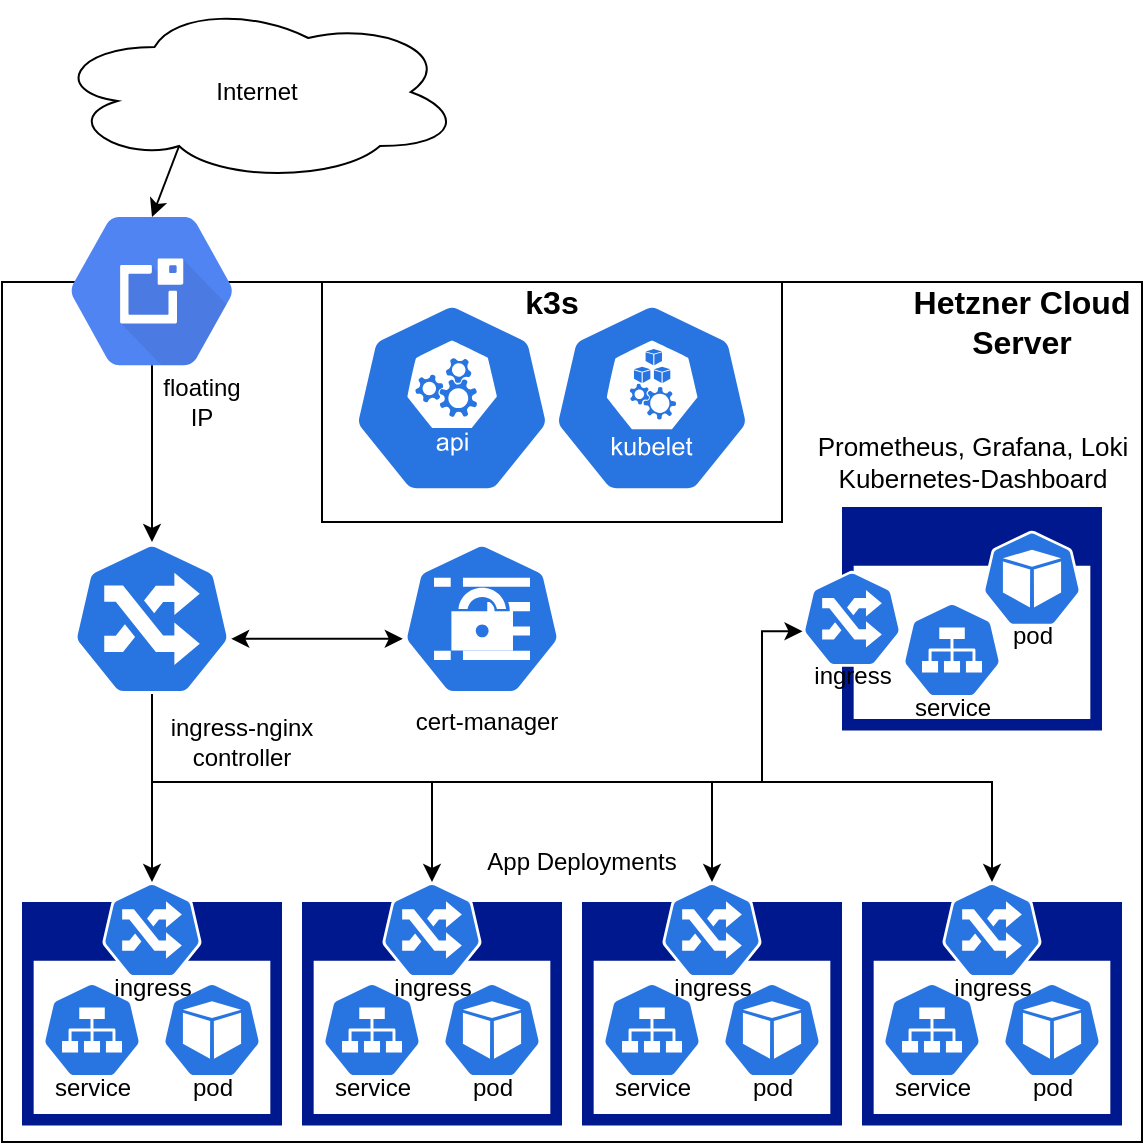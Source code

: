 <mxfile version="13.9.9" type="device"><diagram id="WI9T0HZ2pTsCkuznbFz-" name="Page-1"><mxGraphModel dx="1422" dy="840" grid="1" gridSize="10" guides="1" tooltips="1" connect="1" arrows="1" fold="1" page="1" pageScale="1" pageWidth="1169" pageHeight="827" math="0" shadow="0"><root><mxCell id="0"/><mxCell id="1" parent="0"/><mxCell id="z9gWMMGUZ1XmhspUi4hK-51" value="" style="rounded=0;whiteSpace=wrap;html=1;" vertex="1" parent="1"><mxGeometry x="310" y="270" width="570" height="430" as="geometry"/></mxCell><mxCell id="z9gWMMGUZ1XmhspUi4hK-14" value="" style="group" vertex="1" connectable="0" parent="1"><mxGeometry x="600" y="580" width="130" height="111.8" as="geometry"/></mxCell><mxCell id="z9gWMMGUZ1XmhspUi4hK-9" value="" style="aspect=fixed;pointerEvents=1;shadow=0;dashed=0;html=1;strokeColor=none;labelPosition=center;verticalLabelPosition=bottom;verticalAlign=top;align=center;fillColor=#00188D;shape=mxgraph.mscae.enterprise.application_blank" vertex="1" parent="z9gWMMGUZ1XmhspUi4hK-14"><mxGeometry width="130" height="111.8" as="geometry"/></mxCell><mxCell id="z9gWMMGUZ1XmhspUi4hK-10" value="&lt;br&gt;&lt;br&gt;&lt;br&gt;&lt;br&gt;pod" style="html=1;dashed=0;whitespace=wrap;fillColor=#2875E2;strokeColor=#ffffff;points=[[0.005,0.63,0],[0.1,0.2,0],[0.9,0.2,0],[0.5,0,0],[0.995,0.63,0],[0.72,0.99,0],[0.5,1,0],[0.28,0.99,0]];shape=mxgraph.kubernetes.icon;prIcon=pod" vertex="1" parent="z9gWMMGUZ1XmhspUi4hK-14"><mxGeometry x="70" y="40" width="50" height="48" as="geometry"/></mxCell><mxCell id="z9gWMMGUZ1XmhspUi4hK-11" value="&lt;br&gt;&lt;span style=&quot;font-size: 10px&quot;&gt;&lt;br&gt;&lt;br&gt;&lt;br&gt;&lt;/span&gt;service" style="html=1;dashed=0;whitespace=wrap;fillColor=#2875E2;strokeColor=#ffffff;points=[[0.005,0.63,0],[0.1,0.2,0],[0.9,0.2,0],[0.5,0,0],[0.995,0.63,0],[0.72,0.99,0],[0.5,1,0],[0.28,0.99,0]];shape=mxgraph.kubernetes.icon;prIcon=svc" vertex="1" parent="z9gWMMGUZ1XmhspUi4hK-14"><mxGeometry x="10" y="40" width="50" height="48" as="geometry"/></mxCell><mxCell id="z9gWMMGUZ1XmhspUi4hK-19" value="&lt;br&gt;&lt;br&gt;&lt;br&gt;&lt;br&gt;ingress" style="html=1;dashed=0;whitespace=wrap;fillColor=#2875E2;strokeColor=#ffffff;points=[[0.005,0.63,0],[0.1,0.2,0],[0.9,0.2,0],[0.5,0,0],[0.995,0.63,0],[0.72,0.99,0],[0.5,1,0],[0.28,0.99,0]];shape=mxgraph.kubernetes.icon;prIcon=ing" vertex="1" parent="z9gWMMGUZ1XmhspUi4hK-14"><mxGeometry x="40" y="-10" width="50" height="48" as="geometry"/></mxCell><mxCell id="z9gWMMGUZ1XmhspUi4hK-20" value="" style="group" vertex="1" connectable="0" parent="1"><mxGeometry x="740" y="580" width="130" height="111.8" as="geometry"/></mxCell><mxCell id="z9gWMMGUZ1XmhspUi4hK-21" value="" style="aspect=fixed;pointerEvents=1;shadow=0;dashed=0;html=1;strokeColor=none;labelPosition=center;verticalLabelPosition=bottom;verticalAlign=top;align=center;fillColor=#00188D;shape=mxgraph.mscae.enterprise.application_blank" vertex="1" parent="z9gWMMGUZ1XmhspUi4hK-20"><mxGeometry width="130" height="111.8" as="geometry"/></mxCell><mxCell id="z9gWMMGUZ1XmhspUi4hK-22" value="&lt;br&gt;&lt;br&gt;&lt;br&gt;&lt;br&gt;pod" style="html=1;dashed=0;whitespace=wrap;fillColor=#2875E2;strokeColor=#ffffff;points=[[0.005,0.63,0],[0.1,0.2,0],[0.9,0.2,0],[0.5,0,0],[0.995,0.63,0],[0.72,0.99,0],[0.5,1,0],[0.28,0.99,0]];shape=mxgraph.kubernetes.icon;prIcon=pod" vertex="1" parent="z9gWMMGUZ1XmhspUi4hK-20"><mxGeometry x="70" y="40" width="50" height="48" as="geometry"/></mxCell><mxCell id="z9gWMMGUZ1XmhspUi4hK-23" value="&lt;br&gt;&lt;span style=&quot;font-size: 10px&quot;&gt;&lt;br&gt;&lt;br&gt;&lt;br&gt;&lt;/span&gt;service" style="html=1;dashed=0;whitespace=wrap;fillColor=#2875E2;strokeColor=#ffffff;points=[[0.005,0.63,0],[0.1,0.2,0],[0.9,0.2,0],[0.5,0,0],[0.995,0.63,0],[0.72,0.99,0],[0.5,1,0],[0.28,0.99,0]];shape=mxgraph.kubernetes.icon;prIcon=svc" vertex="1" parent="z9gWMMGUZ1XmhspUi4hK-20"><mxGeometry x="10" y="40" width="50" height="48" as="geometry"/></mxCell><mxCell id="z9gWMMGUZ1XmhspUi4hK-24" value="&lt;br&gt;&lt;br&gt;&lt;br&gt;&lt;br&gt;ingress" style="html=1;dashed=0;whitespace=wrap;fillColor=#2875E2;strokeColor=#ffffff;points=[[0.005,0.63,0],[0.1,0.2,0],[0.9,0.2,0],[0.5,0,0],[0.995,0.63,0],[0.72,0.99,0],[0.5,1,0],[0.28,0.99,0]];shape=mxgraph.kubernetes.icon;prIcon=ing" vertex="1" parent="z9gWMMGUZ1XmhspUi4hK-20"><mxGeometry x="40" y="-10" width="50" height="48" as="geometry"/></mxCell><mxCell id="z9gWMMGUZ1XmhspUi4hK-26" value="" style="group" vertex="1" connectable="0" parent="1"><mxGeometry x="460" y="580" width="130" height="111.8" as="geometry"/></mxCell><mxCell id="z9gWMMGUZ1XmhspUi4hK-27" value="" style="aspect=fixed;pointerEvents=1;shadow=0;dashed=0;html=1;strokeColor=none;labelPosition=center;verticalLabelPosition=bottom;verticalAlign=top;align=center;fillColor=#00188D;shape=mxgraph.mscae.enterprise.application_blank" vertex="1" parent="z9gWMMGUZ1XmhspUi4hK-26"><mxGeometry width="130" height="111.8" as="geometry"/></mxCell><mxCell id="z9gWMMGUZ1XmhspUi4hK-28" value="&lt;br&gt;&lt;br&gt;&lt;br&gt;&lt;br&gt;pod" style="html=1;dashed=0;whitespace=wrap;fillColor=#2875E2;strokeColor=#ffffff;points=[[0.005,0.63,0],[0.1,0.2,0],[0.9,0.2,0],[0.5,0,0],[0.995,0.63,0],[0.72,0.99,0],[0.5,1,0],[0.28,0.99,0]];shape=mxgraph.kubernetes.icon;prIcon=pod" vertex="1" parent="z9gWMMGUZ1XmhspUi4hK-26"><mxGeometry x="70" y="40" width="50" height="48" as="geometry"/></mxCell><mxCell id="z9gWMMGUZ1XmhspUi4hK-29" value="&lt;br&gt;&lt;span style=&quot;font-size: 10px&quot;&gt;&lt;br&gt;&lt;br&gt;&lt;br&gt;&lt;/span&gt;service" style="html=1;dashed=0;whitespace=wrap;fillColor=#2875E2;strokeColor=#ffffff;points=[[0.005,0.63,0],[0.1,0.2,0],[0.9,0.2,0],[0.5,0,0],[0.995,0.63,0],[0.72,0.99,0],[0.5,1,0],[0.28,0.99,0]];shape=mxgraph.kubernetes.icon;prIcon=svc" vertex="1" parent="z9gWMMGUZ1XmhspUi4hK-26"><mxGeometry x="10" y="40" width="50" height="48" as="geometry"/></mxCell><mxCell id="z9gWMMGUZ1XmhspUi4hK-30" value="&lt;br&gt;&lt;br&gt;&lt;br&gt;&lt;br&gt;ingress" style="html=1;dashed=0;whitespace=wrap;fillColor=#2875E2;strokeColor=#ffffff;points=[[0.005,0.63,0],[0.1,0.2,0],[0.9,0.2,0],[0.5,0,0],[0.995,0.63,0],[0.72,0.99,0],[0.5,1,0],[0.28,0.99,0]];shape=mxgraph.kubernetes.icon;prIcon=ing" vertex="1" parent="z9gWMMGUZ1XmhspUi4hK-26"><mxGeometry x="40" y="-10" width="50" height="48" as="geometry"/></mxCell><mxCell id="z9gWMMGUZ1XmhspUi4hK-31" value="" style="group" vertex="1" connectable="0" parent="1"><mxGeometry x="320" y="580" width="560" height="120" as="geometry"/></mxCell><mxCell id="z9gWMMGUZ1XmhspUi4hK-32" value="" style="aspect=fixed;pointerEvents=1;shadow=0;dashed=0;html=1;strokeColor=none;labelPosition=center;verticalLabelPosition=bottom;verticalAlign=top;align=center;fillColor=#00188D;shape=mxgraph.mscae.enterprise.application_blank" vertex="1" parent="z9gWMMGUZ1XmhspUi4hK-31"><mxGeometry width="130" height="111.8" as="geometry"/></mxCell><mxCell id="z9gWMMGUZ1XmhspUi4hK-33" value="&lt;br&gt;&lt;br&gt;&lt;br&gt;&lt;br&gt;pod" style="html=1;dashed=0;whitespace=wrap;fillColor=#2875E2;strokeColor=#ffffff;points=[[0.005,0.63,0],[0.1,0.2,0],[0.9,0.2,0],[0.5,0,0],[0.995,0.63,0],[0.72,0.99,0],[0.5,1,0],[0.28,0.99,0]];shape=mxgraph.kubernetes.icon;prIcon=pod" vertex="1" parent="z9gWMMGUZ1XmhspUi4hK-31"><mxGeometry x="70" y="40" width="50" height="48" as="geometry"/></mxCell><mxCell id="z9gWMMGUZ1XmhspUi4hK-34" value="&lt;br&gt;&lt;span style=&quot;font-size: 10px&quot;&gt;&lt;br&gt;&lt;br&gt;&lt;br&gt;&lt;/span&gt;service" style="html=1;dashed=0;whitespace=wrap;fillColor=#2875E2;strokeColor=#ffffff;points=[[0.005,0.63,0],[0.1,0.2,0],[0.9,0.2,0],[0.5,0,0],[0.995,0.63,0],[0.72,0.99,0],[0.5,1,0],[0.28,0.99,0]];shape=mxgraph.kubernetes.icon;prIcon=svc" vertex="1" parent="z9gWMMGUZ1XmhspUi4hK-31"><mxGeometry x="10" y="40" width="50" height="48" as="geometry"/></mxCell><mxCell id="z9gWMMGUZ1XmhspUi4hK-35" value="&lt;br&gt;&lt;br&gt;&lt;br&gt;&lt;br&gt;ingress" style="html=1;dashed=0;whitespace=wrap;fillColor=#2875E2;strokeColor=#ffffff;points=[[0.005,0.63,0],[0.1,0.2,0],[0.9,0.2,0],[0.5,0,0],[0.995,0.63,0],[0.72,0.99,0],[0.5,1,0],[0.28,0.99,0]];shape=mxgraph.kubernetes.icon;prIcon=ing" vertex="1" parent="z9gWMMGUZ1XmhspUi4hK-31"><mxGeometry x="40" y="-10" width="50" height="48" as="geometry"/></mxCell><mxCell id="z9gWMMGUZ1XmhspUi4hK-38" value="" style="edgeStyle=orthogonalEdgeStyle;rounded=0;orthogonalLoop=1;jettySize=auto;html=1;entryX=0.5;entryY=0;entryDx=0;entryDy=0;entryPerimeter=0;" edge="1" parent="1" source="z9gWMMGUZ1XmhspUi4hK-36" target="z9gWMMGUZ1XmhspUi4hK-35"><mxGeometry relative="1" as="geometry"><mxPoint x="385" y="555.2" as="targetPoint"/></mxGeometry></mxCell><mxCell id="z9gWMMGUZ1XmhspUi4hK-36" value="&amp;nbsp;" style="html=1;dashed=0;whitespace=wrap;fillColor=#2875E2;strokeColor=#ffffff;points=[[0.005,0.63,0],[0.1,0.2,0],[0.9,0.2,0],[0.5,0,0],[0.995,0.63,0],[0.72,0.99,0],[0.5,1,0],[0.28,0.99,0]];shape=mxgraph.kubernetes.icon;prIcon=ing" vertex="1" parent="1"><mxGeometry x="345" y="400" width="80" height="76.8" as="geometry"/></mxCell><mxCell id="z9gWMMGUZ1XmhspUi4hK-39" value="" style="edgeStyle=orthogonalEdgeStyle;rounded=0;orthogonalLoop=1;jettySize=auto;html=1;entryX=0.5;entryY=0;entryDx=0;entryDy=0;entryPerimeter=0;" edge="1" parent="1" target="z9gWMMGUZ1XmhspUi4hK-30"><mxGeometry relative="1" as="geometry"><mxPoint x="385" y="476" as="sourcePoint"/><mxPoint x="395" y="580" as="targetPoint"/><Array as="points"><mxPoint x="385" y="520"/><mxPoint x="525" y="520"/></Array></mxGeometry></mxCell><mxCell id="z9gWMMGUZ1XmhspUi4hK-40" value="" style="edgeStyle=orthogonalEdgeStyle;rounded=0;orthogonalLoop=1;jettySize=auto;html=1;entryX=0.5;entryY=0;entryDx=0;entryDy=0;entryPerimeter=0;exitX=0.5;exitY=1;exitDx=0;exitDy=0;exitPerimeter=0;" edge="1" parent="1" source="z9gWMMGUZ1XmhspUi4hK-36" target="z9gWMMGUZ1XmhspUi4hK-19"><mxGeometry relative="1" as="geometry"><mxPoint x="395" y="486" as="sourcePoint"/><mxPoint x="535" y="580" as="targetPoint"/><Array as="points"><mxPoint x="385" y="520"/><mxPoint x="665" y="520"/></Array></mxGeometry></mxCell><mxCell id="z9gWMMGUZ1XmhspUi4hK-41" value="" style="edgeStyle=orthogonalEdgeStyle;rounded=0;orthogonalLoop=1;jettySize=auto;html=1;entryX=0.5;entryY=0;entryDx=0;entryDy=0;entryPerimeter=0;exitX=0.5;exitY=1;exitDx=0;exitDy=0;exitPerimeter=0;" edge="1" parent="1" source="z9gWMMGUZ1XmhspUi4hK-36" target="z9gWMMGUZ1XmhspUi4hK-24"><mxGeometry relative="1" as="geometry"><mxPoint x="390" y="470" as="sourcePoint"/><mxPoint x="675" y="580" as="targetPoint"/><Array as="points"><mxPoint x="385" y="520"/><mxPoint x="805" y="520"/></Array></mxGeometry></mxCell><mxCell id="z9gWMMGUZ1XmhspUi4hK-42" value="App Deployments" style="text;html=1;strokeColor=none;fillColor=none;align=center;verticalAlign=middle;whiteSpace=wrap;rounded=0;" vertex="1" parent="1"><mxGeometry x="540" y="550" width="120" height="20" as="geometry"/></mxCell><mxCell id="z9gWMMGUZ1XmhspUi4hK-43" value="" style="html=1;dashed=0;whitespace=wrap;fillColor=#2875E2;strokeColor=#ffffff;points=[[0.005,0.63,0],[0.1,0.2,0],[0.9,0.2,0],[0.5,0,0],[0.995,0.63,0],[0.72,0.99,0],[0.5,1,0],[0.28,0.99,0]];shape=mxgraph.kubernetes.icon;prIcon=secret" vertex="1" parent="1"><mxGeometry x="510" y="400" width="80" height="76.8" as="geometry"/></mxCell><mxCell id="z9gWMMGUZ1XmhspUi4hK-44" value="ingress-nginx controller" style="text;html=1;strokeColor=none;fillColor=none;align=center;verticalAlign=middle;whiteSpace=wrap;rounded=0;" vertex="1" parent="1"><mxGeometry x="390" y="490" width="80" height="20" as="geometry"/></mxCell><mxCell id="z9gWMMGUZ1XmhspUi4hK-45" value="cert-manager" style="text;html=1;strokeColor=none;fillColor=none;align=center;verticalAlign=middle;whiteSpace=wrap;rounded=0;" vertex="1" parent="1"><mxGeometry x="515" y="480" width="75" height="20" as="geometry"/></mxCell><mxCell id="z9gWMMGUZ1XmhspUi4hK-46" value="" style="endArrow=classic;startArrow=classic;html=1;entryX=0.005;entryY=0.63;entryDx=0;entryDy=0;entryPerimeter=0;exitX=0.995;exitY=0.63;exitDx=0;exitDy=0;exitPerimeter=0;" edge="1" parent="1" source="z9gWMMGUZ1XmhspUi4hK-36" target="z9gWMMGUZ1XmhspUi4hK-43"><mxGeometry width="50" height="50" relative="1" as="geometry"><mxPoint x="380" y="400" as="sourcePoint"/><mxPoint x="430" y="350" as="targetPoint"/></mxGeometry></mxCell><mxCell id="z9gWMMGUZ1XmhspUi4hK-50" value="" style="html=1;fillColor=#5184F3;strokeColor=none;verticalAlign=bottom;labelPosition=center;verticalLabelPosition=top;align=center;spacingTop=-6;fontSize=11;fontStyle=1;fontColor=#999999;shape=mxgraph.gcp2.hexIcon;prIcon=cloud_external_ip_addresses;labelBorderColor=none;" vertex="1" parent="1"><mxGeometry x="323.5" y="220" width="123" height="109.02" as="geometry"/></mxCell><mxCell id="z9gWMMGUZ1XmhspUi4hK-52" value="" style="group" vertex="1" connectable="0" parent="1"><mxGeometry x="470" y="270" width="230" height="120" as="geometry"/></mxCell><mxCell id="z9gWMMGUZ1XmhspUi4hK-48" value="" style="rounded=0;whiteSpace=wrap;html=1;" vertex="1" parent="z9gWMMGUZ1XmhspUi4hK-52"><mxGeometry width="230" height="120" as="geometry"/></mxCell><mxCell id="z9gWMMGUZ1XmhspUi4hK-1" value="" style="html=1;dashed=0;whitespace=wrap;fillColor=#2875E2;strokeColor=#ffffff;points=[[0.005,0.63,0],[0.1,0.2,0],[0.9,0.2,0],[0.5,0,0],[0.995,0.63,0],[0.72,0.99,0],[0.5,1,0],[0.28,0.99,0]];shape=mxgraph.kubernetes.icon;prIcon=api" vertex="1" parent="z9gWMMGUZ1XmhspUi4hK-52"><mxGeometry x="15" y="10" width="100" height="96" as="geometry"/></mxCell><mxCell id="z9gWMMGUZ1XmhspUi4hK-3" value="" style="html=1;dashed=0;whitespace=wrap;fillColor=#2875E2;strokeColor=#ffffff;points=[[0.005,0.63,0],[0.1,0.2,0],[0.9,0.2,0],[0.5,0,0],[0.995,0.63,0],[0.72,0.99,0],[0.5,1,0],[0.28,0.99,0]];shape=mxgraph.kubernetes.icon;prIcon=kubelet" vertex="1" parent="z9gWMMGUZ1XmhspUi4hK-52"><mxGeometry x="115" y="10" width="100" height="96" as="geometry"/></mxCell><mxCell id="z9gWMMGUZ1XmhspUi4hK-49" value="&lt;b&gt;&lt;font style=&quot;font-size: 16px&quot;&gt;k3s&lt;/font&gt;&lt;/b&gt;" style="text;html=1;strokeColor=none;fillColor=none;align=center;verticalAlign=middle;whiteSpace=wrap;rounded=0;" vertex="1" parent="z9gWMMGUZ1XmhspUi4hK-52"><mxGeometry x="95" width="40" height="20" as="geometry"/></mxCell><mxCell id="z9gWMMGUZ1XmhspUi4hK-53" value="" style="endArrow=classic;html=1;exitX=0.5;exitY=0.84;exitDx=0;exitDy=0;exitPerimeter=0;entryX=0.5;entryY=0;entryDx=0;entryDy=0;entryPerimeter=0;" edge="1" parent="1" source="z9gWMMGUZ1XmhspUi4hK-50" target="z9gWMMGUZ1XmhspUi4hK-36"><mxGeometry width="50" height="50" relative="1" as="geometry"><mxPoint x="380" y="340" as="sourcePoint"/><mxPoint x="430" y="290" as="targetPoint"/></mxGeometry></mxCell><mxCell id="z9gWMMGUZ1XmhspUi4hK-54" value="floating IP" style="text;html=1;strokeColor=none;fillColor=none;align=center;verticalAlign=middle;whiteSpace=wrap;rounded=0;" vertex="1" parent="1"><mxGeometry x="390" y="320" width="40" height="20" as="geometry"/></mxCell><mxCell id="z9gWMMGUZ1XmhspUi4hK-55" value="Internet" style="ellipse;shape=cloud;whiteSpace=wrap;html=1;align=center;" vertex="1" parent="1"><mxGeometry x="335" y="130" width="205" height="90" as="geometry"/></mxCell><mxCell id="z9gWMMGUZ1XmhspUi4hK-56" value="" style="endArrow=classic;html=1;exitX=0.31;exitY=0.8;exitDx=0;exitDy=0;exitPerimeter=0;entryX=0.5;entryY=0.16;entryDx=0;entryDy=0;entryPerimeter=0;" edge="1" parent="1" source="z9gWMMGUZ1XmhspUi4hK-55" target="z9gWMMGUZ1XmhspUi4hK-50"><mxGeometry width="50" height="50" relative="1" as="geometry"><mxPoint x="460" y="260" as="sourcePoint"/><mxPoint x="510" y="210" as="targetPoint"/></mxGeometry></mxCell><mxCell id="z9gWMMGUZ1XmhspUi4hK-59" value="Hetzner Cloud&lt;br style=&quot;font-size: 16px;&quot;&gt;Server" style="text;html=1;strokeColor=none;fillColor=none;align=center;verticalAlign=middle;whiteSpace=wrap;rounded=0;fontStyle=1;fontSize=16;" vertex="1" parent="1"><mxGeometry x="760" y="270" width="120" height="40" as="geometry"/></mxCell><mxCell id="z9gWMMGUZ1XmhspUi4hK-61" value="" style="group" vertex="1" connectable="0" parent="1"><mxGeometry x="730" y="382.5" width="130" height="111.8" as="geometry"/></mxCell><mxCell id="z9gWMMGUZ1XmhspUi4hK-62" value="" style="aspect=fixed;pointerEvents=1;shadow=0;dashed=0;html=1;strokeColor=none;labelPosition=center;verticalLabelPosition=bottom;verticalAlign=top;align=center;fillColor=#00188D;shape=mxgraph.mscae.enterprise.application_blank" vertex="1" parent="z9gWMMGUZ1XmhspUi4hK-61"><mxGeometry width="130" height="111.8" as="geometry"/></mxCell><mxCell id="z9gWMMGUZ1XmhspUi4hK-63" value="&lt;br&gt;&lt;br&gt;&lt;br&gt;&lt;br&gt;pod" style="html=1;dashed=0;whitespace=wrap;fillColor=#2875E2;strokeColor=#ffffff;points=[[0.005,0.63,0],[0.1,0.2,0],[0.9,0.2,0],[0.5,0,0],[0.995,0.63,0],[0.72,0.99,0],[0.5,1,0],[0.28,0.99,0]];shape=mxgraph.kubernetes.icon;prIcon=pod" vertex="1" parent="z9gWMMGUZ1XmhspUi4hK-61"><mxGeometry x="70" y="11.8" width="50" height="48" as="geometry"/></mxCell><mxCell id="z9gWMMGUZ1XmhspUi4hK-64" value="&lt;br&gt;&lt;span style=&quot;font-size: 10px&quot;&gt;&lt;br&gt;&lt;br&gt;&lt;br&gt;&lt;/span&gt;service" style="html=1;dashed=0;whitespace=wrap;fillColor=#2875E2;strokeColor=#ffffff;points=[[0.005,0.63,0],[0.1,0.2,0],[0.9,0.2,0],[0.5,0,0],[0.995,0.63,0],[0.72,0.99,0],[0.5,1,0],[0.28,0.99,0]];shape=mxgraph.kubernetes.icon;prIcon=svc" vertex="1" parent="z9gWMMGUZ1XmhspUi4hK-61"><mxGeometry x="30" y="47.5" width="50" height="48" as="geometry"/></mxCell><mxCell id="z9gWMMGUZ1XmhspUi4hK-65" value="&lt;br&gt;&lt;br&gt;&lt;br&gt;&lt;br&gt;ingress" style="html=1;dashed=0;whitespace=wrap;fillColor=#2875E2;strokeColor=#ffffff;points=[[0.005,0.63,0],[0.1,0.2,0],[0.9,0.2,0],[0.5,0,0],[0.995,0.63,0],[0.72,0.99,0],[0.5,1,0],[0.28,0.99,0]];shape=mxgraph.kubernetes.icon;prIcon=ing;labelBorderColor=none;labelBackgroundColor=none;fontStyle=0;align=center;" vertex="1" parent="z9gWMMGUZ1XmhspUi4hK-61"><mxGeometry x="-20" y="31.9" width="50" height="48" as="geometry"/></mxCell><mxCell id="z9gWMMGUZ1XmhspUi4hK-66" value="" style="edgeStyle=orthogonalEdgeStyle;rounded=0;orthogonalLoop=1;jettySize=auto;html=1;entryX=0.005;entryY=0.63;entryDx=0;entryDy=0;entryPerimeter=0;exitX=0.5;exitY=1;exitDx=0;exitDy=0;exitPerimeter=0;" edge="1" parent="1" source="z9gWMMGUZ1XmhspUi4hK-36" target="z9gWMMGUZ1XmhspUi4hK-65"><mxGeometry relative="1" as="geometry"><mxPoint x="395" y="486.8" as="sourcePoint"/><mxPoint x="815" y="580" as="targetPoint"/><Array as="points"><mxPoint x="385" y="520"/><mxPoint x="690" y="520"/><mxPoint x="690" y="445"/></Array></mxGeometry></mxCell><mxCell id="z9gWMMGUZ1XmhspUi4hK-67" value="Prometheus, Grafana, Loki&lt;br style=&quot;font-size: 13px;&quot;&gt;Kubernetes-Dashboard" style="text;html=1;strokeColor=none;fillColor=none;align=center;verticalAlign=middle;whiteSpace=wrap;rounded=0;fontSize=13;fontStyle=0" vertex="1" parent="1"><mxGeometry x="712.5" y="350" width="165" height="20" as="geometry"/></mxCell></root></mxGraphModel></diagram></mxfile>